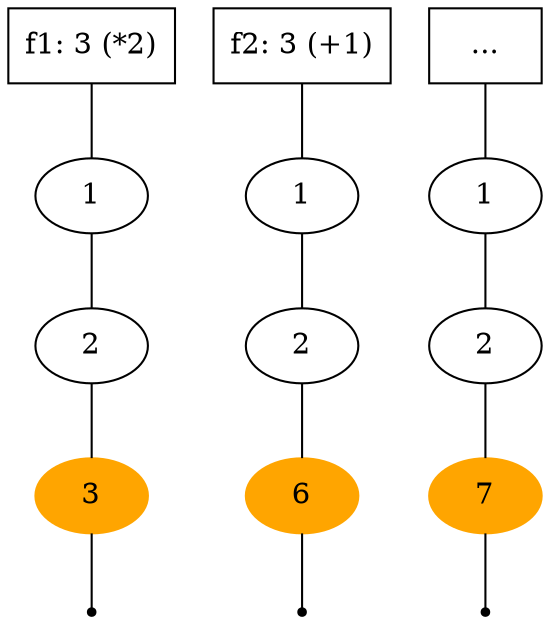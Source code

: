 strict graph G {
    1 [label="f1: 3 (*2)", shape="box"];
    2 [label="f2: 3 (+1)", shape="box"];
    3 [label="1"];
    4 [label="2"];
    5 [label="3", color="orange", style="filled"];
    6 [shape="point"];
    7 [label="1"];
    8 [label="2"];
    9 [label="6", color="orange", style="filled"];
    10 [shape="point"];
    11 [label="...", shape="box"];
    12 [label="1"];
    13 [label="2"];
    14 [label="7", color="orange", style="filled"];
    15 [shape="point"]
    
    1 -- 3;
    3 -- 4;
    4 -- 5;
    5 -- 6;
    2 -- 7;
    7 -- 8;
    8 -- 9;
    9 -- 10;
    11 -- 12;
    12 -- 13;
    13 -- 14;
    14 -- 15;
    
}
